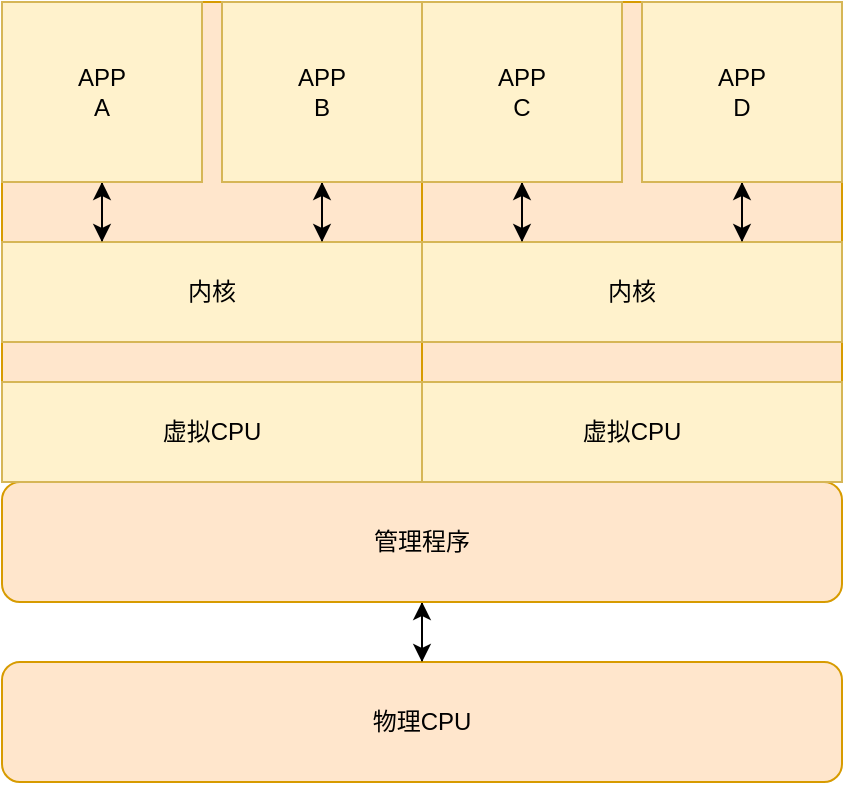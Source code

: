 <mxfile version="24.3.1" type="github">
  <diagram name="第 1 页" id="9MYMKmxVkL5WLxKKv3Vq">
    <mxGraphModel dx="956" dy="577" grid="1" gridSize="10" guides="1" tooltips="1" connect="1" arrows="1" fold="1" page="1" pageScale="1" pageWidth="827" pageHeight="1169" math="0" shadow="0">
      <root>
        <mxCell id="0" />
        <mxCell id="1" parent="0" />
        <mxCell id="zqENp_ebiLbZGJkB8bHC-7" style="edgeStyle=orthogonalEdgeStyle;rounded=0;orthogonalLoop=1;jettySize=auto;html=1;exitX=0.5;exitY=0;exitDx=0;exitDy=0;entryX=0.5;entryY=1;entryDx=0;entryDy=0;" edge="1" parent="1" source="zqENp_ebiLbZGJkB8bHC-1" target="zqENp_ebiLbZGJkB8bHC-2">
          <mxGeometry relative="1" as="geometry" />
        </mxCell>
        <mxCell id="zqENp_ebiLbZGJkB8bHC-1" value="物理CPU" style="rounded=1;whiteSpace=wrap;html=1;fillColor=#ffe6cc;strokeColor=#d79b00;" vertex="1" parent="1">
          <mxGeometry x="190" y="540" width="420" height="60" as="geometry" />
        </mxCell>
        <mxCell id="zqENp_ebiLbZGJkB8bHC-6" style="edgeStyle=orthogonalEdgeStyle;rounded=0;orthogonalLoop=1;jettySize=auto;html=1;entryX=0.5;entryY=0;entryDx=0;entryDy=0;" edge="1" parent="1" source="zqENp_ebiLbZGJkB8bHC-2" target="zqENp_ebiLbZGJkB8bHC-1">
          <mxGeometry relative="1" as="geometry" />
        </mxCell>
        <mxCell id="zqENp_ebiLbZGJkB8bHC-2" value="管理程序" style="rounded=1;whiteSpace=wrap;html=1;fillColor=#ffe6cc;strokeColor=#d79b00;" vertex="1" parent="1">
          <mxGeometry x="190" y="450" width="420" height="60" as="geometry" />
        </mxCell>
        <mxCell id="zqENp_ebiLbZGJkB8bHC-3" value="" style="rounded=0;whiteSpace=wrap;html=1;fillColor=#ffe6cc;strokeColor=#d79b00;" vertex="1" parent="1">
          <mxGeometry x="190" y="210" width="210" height="240" as="geometry" />
        </mxCell>
        <mxCell id="zqENp_ebiLbZGJkB8bHC-4" value="虚拟CPU" style="rounded=0;whiteSpace=wrap;html=1;fillColor=#fff2cc;strokeColor=#d6b656;" vertex="1" parent="1">
          <mxGeometry x="190" y="400" width="210" height="50" as="geometry" />
        </mxCell>
        <mxCell id="zqENp_ebiLbZGJkB8bHC-11" style="edgeStyle=orthogonalEdgeStyle;rounded=0;orthogonalLoop=1;jettySize=auto;html=1;exitX=0.25;exitY=0;exitDx=0;exitDy=0;entryX=0.5;entryY=1;entryDx=0;entryDy=0;" edge="1" parent="1" source="zqENp_ebiLbZGJkB8bHC-8" target="zqENp_ebiLbZGJkB8bHC-9">
          <mxGeometry relative="1" as="geometry" />
        </mxCell>
        <mxCell id="zqENp_ebiLbZGJkB8bHC-13" style="edgeStyle=orthogonalEdgeStyle;rounded=0;orthogonalLoop=1;jettySize=auto;html=1;exitX=0.75;exitY=0;exitDx=0;exitDy=0;entryX=0.5;entryY=1;entryDx=0;entryDy=0;" edge="1" parent="1" source="zqENp_ebiLbZGJkB8bHC-8" target="zqENp_ebiLbZGJkB8bHC-10">
          <mxGeometry relative="1" as="geometry" />
        </mxCell>
        <mxCell id="zqENp_ebiLbZGJkB8bHC-8" value="内核" style="rounded=0;whiteSpace=wrap;html=1;fillColor=#fff2cc;strokeColor=#d6b656;" vertex="1" parent="1">
          <mxGeometry x="190" y="330" width="210" height="50" as="geometry" />
        </mxCell>
        <mxCell id="zqENp_ebiLbZGJkB8bHC-12" style="edgeStyle=orthogonalEdgeStyle;rounded=0;orthogonalLoop=1;jettySize=auto;html=1;" edge="1" parent="1" source="zqENp_ebiLbZGJkB8bHC-9">
          <mxGeometry relative="1" as="geometry">
            <mxPoint x="240" y="330" as="targetPoint" />
          </mxGeometry>
        </mxCell>
        <mxCell id="zqENp_ebiLbZGJkB8bHC-9" value="APP&lt;div&gt;A&lt;/div&gt;" style="rounded=0;whiteSpace=wrap;html=1;fillColor=#fff2cc;strokeColor=#d6b656;" vertex="1" parent="1">
          <mxGeometry x="190" y="210" width="100" height="90" as="geometry" />
        </mxCell>
        <mxCell id="zqENp_ebiLbZGJkB8bHC-14" style="edgeStyle=orthogonalEdgeStyle;rounded=0;orthogonalLoop=1;jettySize=auto;html=1;" edge="1" parent="1" source="zqENp_ebiLbZGJkB8bHC-10">
          <mxGeometry relative="1" as="geometry">
            <mxPoint x="350" y="330" as="targetPoint" />
          </mxGeometry>
        </mxCell>
        <mxCell id="zqENp_ebiLbZGJkB8bHC-10" value="APP&lt;div&gt;B&lt;/div&gt;" style="rounded=0;whiteSpace=wrap;html=1;fillColor=#fff2cc;strokeColor=#d6b656;" vertex="1" parent="1">
          <mxGeometry x="300" y="210" width="100" height="90" as="geometry" />
        </mxCell>
        <mxCell id="zqENp_ebiLbZGJkB8bHC-22" value="" style="rounded=0;whiteSpace=wrap;html=1;fillColor=#ffe6cc;strokeColor=#d79b00;" vertex="1" parent="1">
          <mxGeometry x="400" y="210" width="210" height="240" as="geometry" />
        </mxCell>
        <mxCell id="zqENp_ebiLbZGJkB8bHC-23" value="虚拟CPU" style="rounded=0;whiteSpace=wrap;html=1;fillColor=#fff2cc;strokeColor=#d6b656;" vertex="1" parent="1">
          <mxGeometry x="400" y="400" width="210" height="50" as="geometry" />
        </mxCell>
        <mxCell id="zqENp_ebiLbZGJkB8bHC-24" style="edgeStyle=orthogonalEdgeStyle;rounded=0;orthogonalLoop=1;jettySize=auto;html=1;exitX=0.25;exitY=0;exitDx=0;exitDy=0;entryX=0.5;entryY=1;entryDx=0;entryDy=0;" edge="1" parent="1" source="zqENp_ebiLbZGJkB8bHC-26" target="zqENp_ebiLbZGJkB8bHC-28">
          <mxGeometry relative="1" as="geometry" />
        </mxCell>
        <mxCell id="zqENp_ebiLbZGJkB8bHC-25" style="edgeStyle=orthogonalEdgeStyle;rounded=0;orthogonalLoop=1;jettySize=auto;html=1;exitX=0.75;exitY=0;exitDx=0;exitDy=0;entryX=0.5;entryY=1;entryDx=0;entryDy=0;" edge="1" parent="1" source="zqENp_ebiLbZGJkB8bHC-26" target="zqENp_ebiLbZGJkB8bHC-30">
          <mxGeometry relative="1" as="geometry" />
        </mxCell>
        <mxCell id="zqENp_ebiLbZGJkB8bHC-26" value="内核" style="rounded=0;whiteSpace=wrap;html=1;fillColor=#fff2cc;strokeColor=#d6b656;" vertex="1" parent="1">
          <mxGeometry x="400" y="330" width="210" height="50" as="geometry" />
        </mxCell>
        <mxCell id="zqENp_ebiLbZGJkB8bHC-27" style="edgeStyle=orthogonalEdgeStyle;rounded=0;orthogonalLoop=1;jettySize=auto;html=1;" edge="1" parent="1" source="zqENp_ebiLbZGJkB8bHC-28">
          <mxGeometry relative="1" as="geometry">
            <mxPoint x="450" y="330" as="targetPoint" />
          </mxGeometry>
        </mxCell>
        <mxCell id="zqENp_ebiLbZGJkB8bHC-28" value="APP&lt;div&gt;C&lt;/div&gt;" style="rounded=0;whiteSpace=wrap;html=1;fillColor=#fff2cc;strokeColor=#d6b656;" vertex="1" parent="1">
          <mxGeometry x="400" y="210" width="100" height="90" as="geometry" />
        </mxCell>
        <mxCell id="zqENp_ebiLbZGJkB8bHC-29" style="edgeStyle=orthogonalEdgeStyle;rounded=0;orthogonalLoop=1;jettySize=auto;html=1;" edge="1" parent="1" source="zqENp_ebiLbZGJkB8bHC-30">
          <mxGeometry relative="1" as="geometry">
            <mxPoint x="560" y="330" as="targetPoint" />
          </mxGeometry>
        </mxCell>
        <mxCell id="zqENp_ebiLbZGJkB8bHC-30" value="APP&lt;div&gt;D&lt;/div&gt;" style="rounded=0;whiteSpace=wrap;html=1;fillColor=#fff2cc;strokeColor=#d6b656;" vertex="1" parent="1">
          <mxGeometry x="510" y="210" width="100" height="90" as="geometry" />
        </mxCell>
      </root>
    </mxGraphModel>
  </diagram>
</mxfile>
